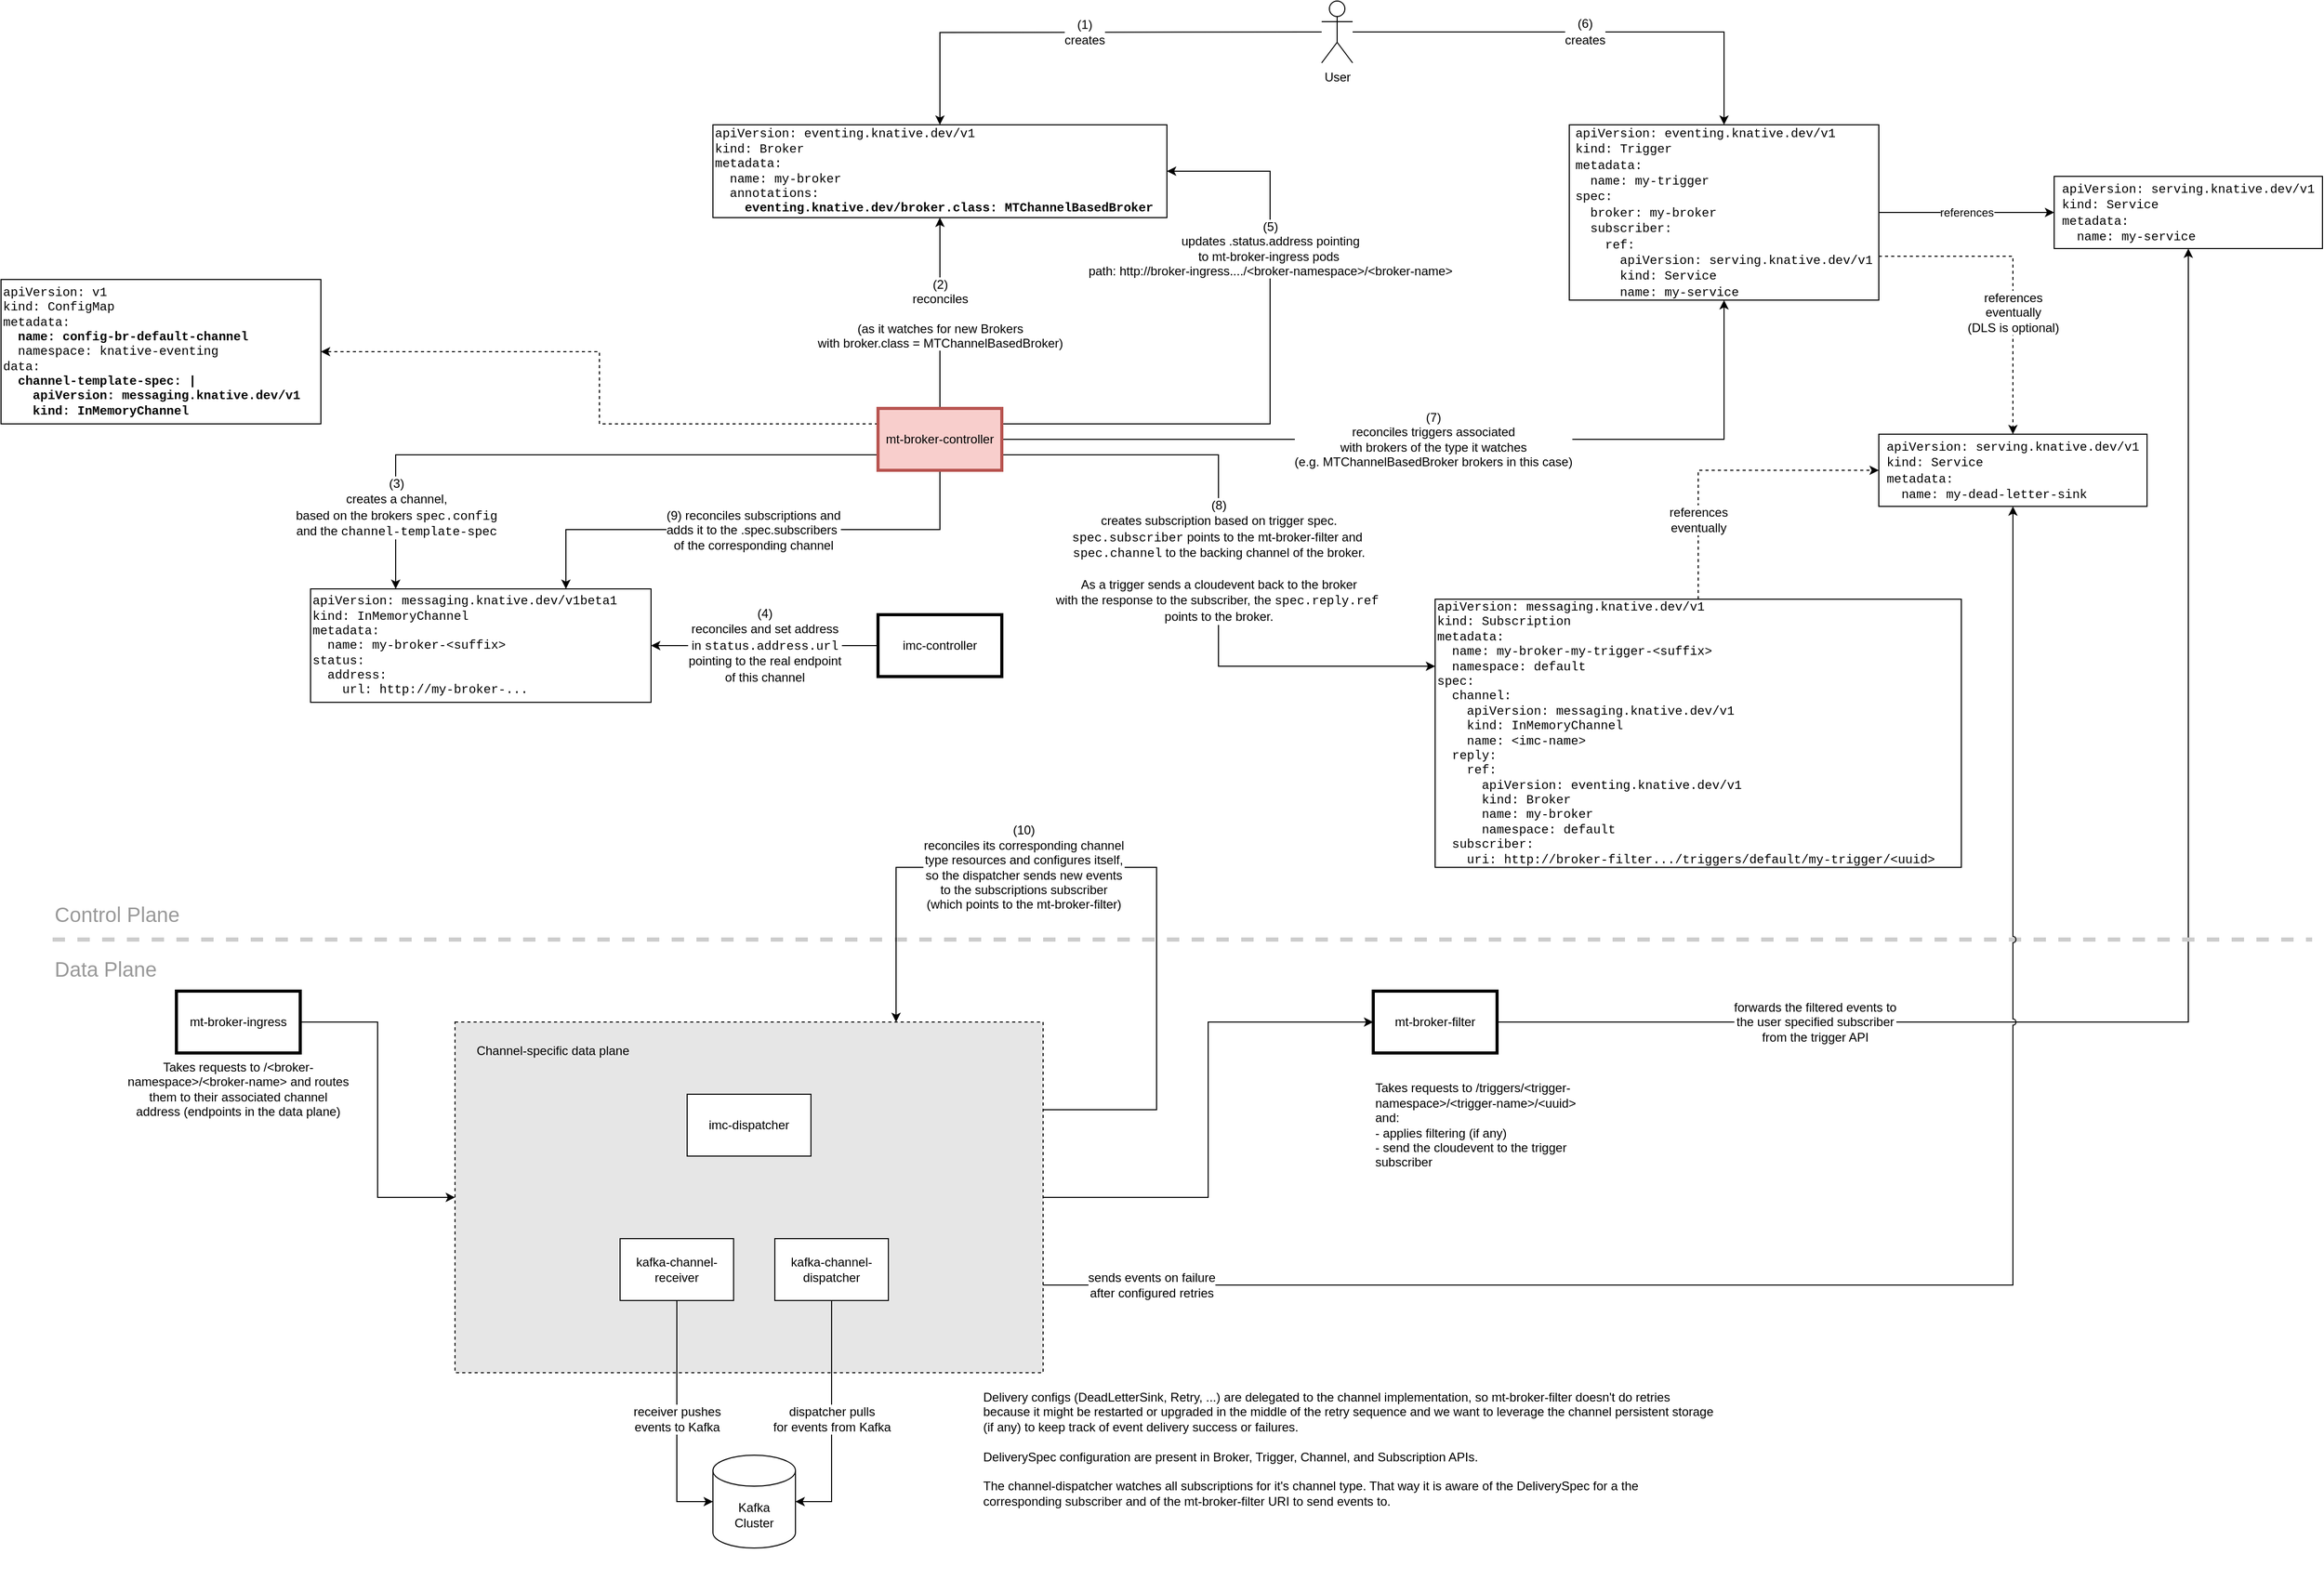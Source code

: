 <mxfile version="21.0.6" type="device"><diagram id="eFUAotSGtcAw-Fg0lcZh" name="Page-1"><mxGraphModel dx="1434" dy="736" grid="1" gridSize="10" guides="1" tooltips="1" connect="1" arrows="1" fold="1" page="1" pageScale="1" pageWidth="2339" pageHeight="3300" math="0" shadow="0"><root><mxCell id="0"/><mxCell id="1" parent="0"/><mxCell id="b9sZLI5FRDwqz89Z4i03-7" value="(2)&lt;br&gt;reconciles&lt;br&gt;&lt;br&gt;(as it watches for new Brokers &lt;br&gt;with broker.class = MTChannelBasedBroker)" style="edgeStyle=orthogonalEdgeStyle;rounded=0;orthogonalLoop=1;jettySize=auto;html=1;fontFamily=Helvetica;fontSize=12;" parent="1" source="b9sZLI5FRDwqz89Z4i03-1" target="b9sZLI5FRDwqz89Z4i03-5" edge="1"><mxGeometry relative="1" as="geometry"/></mxCell><mxCell id="b9sZLI5FRDwqz89Z4i03-10" value="&lt;font face=&quot;Helvetica&quot;&gt;(3)&lt;br&gt;creates a channel, &lt;br&gt;based on the brokers &lt;/font&gt;spec.config &lt;br&gt;&lt;font face=&quot;Helvetica&quot;&gt;and the &lt;/font&gt;channel-template-spec" style="edgeStyle=orthogonalEdgeStyle;rounded=0;orthogonalLoop=1;jettySize=auto;html=1;fontFamily=Courier New;fontSize=12;fontColor=#000000;exitX=0;exitY=0.75;exitDx=0;exitDy=0;entryX=0.25;entryY=0;entryDx=0;entryDy=0;" parent="1" source="b9sZLI5FRDwqz89Z4i03-1" target="b9sZLI5FRDwqz89Z4i03-9" edge="1"><mxGeometry x="0.732" relative="1" as="geometry"><mxPoint y="1" as="offset"/></mxGeometry></mxCell><mxCell id="b9sZLI5FRDwqz89Z4i03-14" style="edgeStyle=orthogonalEdgeStyle;rounded=0;orthogonalLoop=1;jettySize=auto;html=1;entryX=1;entryY=0.5;entryDx=0;entryDy=0;dashed=1;labelBackgroundColor=none;fontFamily=Courier New;fontSize=12;fontColor=#000000;exitX=0;exitY=0.25;exitDx=0;exitDy=0;sketch=0;" parent="1" source="b9sZLI5FRDwqz89Z4i03-1" target="b9sZLI5FRDwqz89Z4i03-8" edge="1"><mxGeometry relative="1" as="geometry"/></mxCell><mxCell id="b9sZLI5FRDwqz89Z4i03-18" value="(5)&lt;br&gt;updates .status.address pointing &lt;br&gt;to mt-broker-ingress pods&amp;nbsp;&lt;br&gt;path: http://broker-ingress..../&amp;lt;broker-namespace&amp;gt;/&amp;lt;broker-name&amp;gt;" style="edgeStyle=orthogonalEdgeStyle;rounded=0;jumpStyle=none;orthogonalLoop=1;jettySize=auto;html=1;entryX=1;entryY=0.5;entryDx=0;entryDy=0;labelBackgroundColor=default;fontFamily=Helvetica;fontSize=12;fontColor=#000000;exitX=1;exitY=0.25;exitDx=0;exitDy=0;sketch=0;" parent="1" source="b9sZLI5FRDwqz89Z4i03-1" target="b9sZLI5FRDwqz89Z4i03-5" edge="1"><mxGeometry x="0.421" relative="1" as="geometry"><Array as="points"><mxPoint x="1260" y="420"/><mxPoint x="1260" y="175"/></Array><mxPoint as="offset"/></mxGeometry></mxCell><mxCell id="b9sZLI5FRDwqz89Z4i03-26" value="(7)&lt;br&gt;reconciles triggers associated &lt;br&gt;with brokers of the type it watches &lt;br&gt;(e.g. MTChannelBasedBroker brokers in this case)" style="edgeStyle=orthogonalEdgeStyle;rounded=0;sketch=0;jumpStyle=none;orthogonalLoop=1;jettySize=auto;html=1;entryX=0.5;entryY=1;entryDx=0;entryDy=0;labelBackgroundColor=default;fontFamily=Helvetica;fontSize=12;fontColor=#000000;" parent="1" source="b9sZLI5FRDwqz89Z4i03-1" target="b9sZLI5FRDwqz89Z4i03-24" edge="1"><mxGeometry relative="1" as="geometry"/></mxCell><mxCell id="b9sZLI5FRDwqz89Z4i03-30" value="&lt;font face=&quot;Helvetica&quot;&gt;(8)&lt;br&gt;creates subscription based on trigger spec.&lt;/font&gt;&lt;br&gt;spec.subscriber&lt;font face=&quot;Helvetica&quot;&gt; points to the mt-broker-filter and&amp;nbsp;&lt;/font&gt;&lt;br&gt;spec.channel&lt;font face=&quot;Helvetica&quot;&gt; to the backing channel of the broker.&lt;br&gt;&lt;br&gt;As a trigger sends a cloudevent back to the broker&lt;br&gt;with the response to the subscriber, the &lt;/font&gt;spec.reply.ref&lt;font face=&quot;Helvetica&quot;&gt;&amp;nbsp;&lt;br&gt;points to the broker.&lt;br&gt;&lt;/font&gt;" style="edgeStyle=orthogonalEdgeStyle;rounded=0;sketch=0;jumpStyle=none;orthogonalLoop=1;jettySize=auto;html=1;labelBackgroundColor=default;fontFamily=Courier New;fontSize=12;fontColor=#000000;exitX=1;exitY=0.75;exitDx=0;exitDy=0;entryX=0;entryY=0.25;entryDx=0;entryDy=0;align=center;" parent="1" source="b9sZLI5FRDwqz89Z4i03-1" target="b9sZLI5FRDwqz89Z4i03-29" edge="1"><mxGeometry relative="1" as="geometry"/></mxCell><mxCell id="o2pOW_JsgobK0nPT2CfB-1" value="(9) reconciles subscriptions and&lt;br style=&quot;font-size: 12px;&quot;&gt;adds it to the .spec.subscribers&amp;nbsp;&lt;br style=&quot;font-size: 12px;&quot;&gt;of the corresponding channel" style="edgeStyle=orthogonalEdgeStyle;rounded=0;orthogonalLoop=1;jettySize=auto;html=1;entryX=0.75;entryY=0;entryDx=0;entryDy=0;exitX=0.5;exitY=1;exitDx=0;exitDy=0;fontSize=12;" edge="1" parent="1" source="b9sZLI5FRDwqz89Z4i03-1" target="b9sZLI5FRDwqz89Z4i03-9"><mxGeometry relative="1" as="geometry"/></mxCell><mxCell id="b9sZLI5FRDwqz89Z4i03-1" value="mt-broker-controller" style="rounded=0;whiteSpace=wrap;html=1;labelBorderColor=none;strokeWidth=3;fillColor=#f8cecc;strokeColor=#b85450;" parent="1" vertex="1"><mxGeometry x="880" y="405" width="120" height="60" as="geometry"/></mxCell><mxCell id="b9sZLI5FRDwqz89Z4i03-6" value="(1)&lt;br&gt;creates" style="edgeStyle=orthogonalEdgeStyle;rounded=0;orthogonalLoop=1;jettySize=auto;html=1;entryX=0.5;entryY=0;entryDx=0;entryDy=0;fontFamily=Helvetica;fontSize=12;" parent="1" target="b9sZLI5FRDwqz89Z4i03-5" edge="1"><mxGeometry relative="1" as="geometry"><mxPoint x="1310" y="40" as="sourcePoint"/></mxGeometry></mxCell><mxCell id="b9sZLI5FRDwqz89Z4i03-22" style="edgeStyle=orthogonalEdgeStyle;rounded=0;sketch=0;jumpStyle=none;orthogonalLoop=1;jettySize=auto;html=1;labelBackgroundColor=default;fontFamily=Helvetica;fontSize=12;fontColor=#000000;" parent="1" edge="1"><mxGeometry relative="1" as="geometry"><mxPoint x="1355" y="80" as="sourcePoint"/><mxPoint x="1355" y="80" as="targetPoint"/></mxGeometry></mxCell><mxCell id="b9sZLI5FRDwqz89Z4i03-25" value="&lt;font face=&quot;Helvetica&quot;&gt;(6)&lt;br&gt;creates&lt;/font&gt;" style="edgeStyle=orthogonalEdgeStyle;rounded=0;sketch=0;jumpStyle=none;orthogonalLoop=1;jettySize=auto;html=1;entryX=0.5;entryY=0;entryDx=0;entryDy=0;labelBackgroundColor=default;fontFamily=Courier New;fontSize=12;fontColor=#000000;" parent="1" source="b9sZLI5FRDwqz89Z4i03-4" target="b9sZLI5FRDwqz89Z4i03-24" edge="1"><mxGeometry relative="1" as="geometry"/></mxCell><mxCell id="b9sZLI5FRDwqz89Z4i03-4" value="User" style="shape=umlActor;verticalLabelPosition=bottom;verticalAlign=top;html=1;outlineConnect=0;" parent="1" vertex="1"><mxGeometry x="1310" y="10" width="30" height="60" as="geometry"/></mxCell><mxCell id="b9sZLI5FRDwqz89Z4i03-5" value="&lt;span style=&quot;box-sizing: inherit; font-size: 12px;&quot; class=&quot;nt&quot;&gt;apiVersion&lt;/span&gt;&lt;span style=&quot;box-sizing: inherit; font-size: 12px;&quot; class=&quot;p&quot;&gt;:&lt;/span&gt;&lt;span style=&quot;box-sizing: inherit; font-size: 12px;&quot; class=&quot;w&quot;&gt; &lt;/span&gt;&lt;span style=&quot;box-sizing: inherit; font-size: 12px;&quot; class=&quot;l l-Scalar l-Scalar-Plain&quot;&gt;eventing.knative.dev/v1&lt;/span&gt;&lt;span style=&quot;font-size: 12px;&quot;&gt;&lt;br style=&quot;font-size: 12px;&quot;&gt;&lt;/span&gt;&lt;span style=&quot;box-sizing: inherit; font-size: 12px;&quot; class=&quot;nt&quot;&gt;kind&lt;/span&gt;&lt;span style=&quot;box-sizing: inherit; font-size: 12px;&quot; class=&quot;p&quot;&gt;:&lt;/span&gt;&lt;span style=&quot;box-sizing: inherit; font-size: 12px;&quot; class=&quot;w&quot;&gt; &lt;/span&gt;&lt;span style=&quot;box-sizing: inherit; font-size: 12px;&quot; class=&quot;l l-Scalar l-Scalar-Plain&quot;&gt;Broker&lt;/span&gt;&lt;span style=&quot;font-size: 12px;&quot;&gt;&lt;br style=&quot;font-size: 12px;&quot;&gt;&lt;/span&gt;&lt;span style=&quot;box-sizing: inherit; font-size: 12px;&quot; class=&quot;nt&quot;&gt;metadata&lt;/span&gt;&lt;span style=&quot;box-sizing: inherit; font-size: 12px;&quot; class=&quot;p&quot;&gt;:&lt;br&gt;&lt;/span&gt;&lt;span style=&quot;font-size: 12px;&quot;&gt;&amp;nbsp; name: my-broker&lt;br style=&quot;font-size: 12px;&quot;&gt;&lt;/span&gt;&lt;span style=&quot;box-sizing: inherit; font-size: 12px;&quot; class=&quot;w&quot;&gt;&lt;/span&gt;&lt;span style=&quot;box-sizing: inherit; font-size: 12px;&quot; class=&quot;nt&quot;&gt;&amp;nbsp; annotations&lt;/span&gt;&lt;span style=&quot;box-sizing: inherit; font-size: 12px;&quot; class=&quot;p&quot;&gt;:&lt;/span&gt;&lt;span style=&quot;font-size: 12px;&quot;&gt;&lt;br style=&quot;font-size: 12px;&quot;&gt;&lt;/span&gt;&lt;span style=&quot;box-sizing: inherit; font-size: 12px;&quot; class=&quot;w&quot;&gt;&lt;/span&gt;&lt;span style=&quot;box-sizing: inherit; font-size: 12px;&quot; class=&quot;nt&quot;&gt;&amp;nbsp; &amp;nbsp; &lt;b&gt;eventing.knative.dev/broker.class&lt;/b&gt;&lt;/span&gt;&lt;b&gt;&lt;span style=&quot;box-sizing: inherit; font-size: 12px;&quot; class=&quot;p&quot;&gt;:&lt;/span&gt;&lt;span style=&quot;box-sizing: inherit; font-size: 12px;&quot; class=&quot;w&quot;&gt; &lt;/span&gt;&lt;span style=&quot;box-sizing: inherit; font-size: 12px;&quot; class=&quot;l l-Scalar l-Scalar-Plain&quot;&gt;MTChannelBasedBroker&lt;/span&gt;&lt;/b&gt;" style="text;html=1;strokeColor=default;fillColor=none;align=left;verticalAlign=middle;whiteSpace=wrap;rounded=0;fontFamily=Courier New;fontSize=12;labelBorderColor=none;" parent="1" vertex="1"><mxGeometry x="720" y="130" width="440" height="90" as="geometry"/></mxCell><mxCell id="b9sZLI5FRDwqz89Z4i03-8" value="&lt;div&gt;apiVersion: v1&lt;/div&gt;&lt;div&gt;kind: ConfigMap&lt;/div&gt;&lt;div&gt;metadata:&lt;/div&gt;&lt;div&gt;&amp;nbsp; &lt;b&gt;name: config-br-default-channel&lt;/b&gt;&lt;/div&gt;&lt;div&gt;&amp;nbsp; namespace: knative-eventing&lt;/div&gt;&lt;div&gt;data:&lt;/div&gt;&lt;div&gt;&lt;b&gt;&amp;nbsp; channel-template-spec: |&lt;/b&gt;&lt;/div&gt;&lt;div&gt;&lt;b&gt;&amp;nbsp; &amp;nbsp; apiVersion: messaging.knative.dev/v1&lt;/b&gt;&lt;/div&gt;&lt;div style=&quot;&quot;&gt;&lt;b&gt;&amp;nbsp; &amp;nbsp; kind: InMemoryChannel&lt;/b&gt;&lt;/div&gt;" style="text;html=1;strokeColor=default;fillColor=none;align=left;verticalAlign=middle;whiteSpace=wrap;rounded=0;labelBorderColor=none;strokeWidth=1;fontFamily=Courier New;fontSize=12;" parent="1" vertex="1"><mxGeometry x="30" y="280" width="310" height="140" as="geometry"/></mxCell><mxCell id="b9sZLI5FRDwqz89Z4i03-9" value="&lt;div&gt;apiVersion: messaging.knative.dev/v1beta1&lt;/div&gt;&lt;div&gt;kind: InMemoryChannel&lt;/div&gt;&lt;div&gt;metadata:&lt;/div&gt;&lt;div&gt;&amp;nbsp; name: my-broker-&amp;lt;suffix&amp;gt;&lt;/div&gt;&lt;div&gt;status:&lt;/div&gt;&lt;div&gt;&amp;nbsp; address:&lt;/div&gt;&lt;div&gt;&amp;nbsp; &amp;nbsp; url: http://my-broker-...&lt;/div&gt;" style="text;html=1;strokeColor=default;fillColor=none;align=left;verticalAlign=middle;whiteSpace=wrap;rounded=0;labelBackgroundColor=none;labelBorderColor=none;strokeWidth=1;fontFamily=Courier New;fontSize=12;fontColor=#000000;" parent="1" vertex="1"><mxGeometry x="330" y="580" width="330" height="110" as="geometry"/></mxCell><mxCell id="b9sZLI5FRDwqz89Z4i03-16" value="&lt;font face=&quot;Helvetica&quot;&gt;(4)&lt;br&gt;reconciles and set address &lt;br&gt;in &lt;/font&gt;status.address.url &lt;br&gt;&lt;font face=&quot;Helvetica&quot;&gt;pointing to the real endpoint&lt;br&gt;of this channel&lt;br&gt;&lt;/font&gt;" style="edgeStyle=orthogonalEdgeStyle;rounded=0;orthogonalLoop=1;jettySize=auto;html=1;entryX=1;entryY=0.5;entryDx=0;entryDy=0;labelBackgroundColor=default;fontFamily=Courier New;fontSize=12;fontColor=#000000;jumpStyle=none;" parent="1" source="b9sZLI5FRDwqz89Z4i03-15" target="b9sZLI5FRDwqz89Z4i03-9" edge="1"><mxGeometry relative="1" as="geometry"/></mxCell><mxCell id="b9sZLI5FRDwqz89Z4i03-15" value="imc-controller" style="rounded=0;whiteSpace=wrap;html=1;labelBorderColor=none;strokeWidth=3;" parent="1" vertex="1"><mxGeometry x="880" y="605" width="120" height="60" as="geometry"/></mxCell><mxCell id="xpxUNbFqAw5F-r9H1RpU-3" style="edgeStyle=orthogonalEdgeStyle;rounded=0;orthogonalLoop=1;jettySize=auto;html=1;" parent="1" source="b9sZLI5FRDwqz89Z4i03-19" target="xpxUNbFqAw5F-r9H1RpU-1" edge="1"><mxGeometry relative="1" as="geometry"/></mxCell><mxCell id="b9sZLI5FRDwqz89Z4i03-19" value="mt-broker-ingress" style="rounded=0;whiteSpace=wrap;html=1;labelBorderColor=none;strokeWidth=3;" parent="1" vertex="1"><mxGeometry x="200" y="970" width="120" height="60" as="geometry"/></mxCell><mxCell id="b9sZLI5FRDwqz89Z4i03-20" value="Takes requests to /&amp;lt;broker-namespace&amp;gt;/&amp;lt;broker-name&amp;gt; and routes them to their associated channel address (endpoints in the data plane)" style="text;html=1;strokeColor=none;fillColor=none;align=center;verticalAlign=middle;whiteSpace=wrap;rounded=0;labelBackgroundColor=none;labelBorderColor=none;strokeWidth=1;fontFamily=Helvetica;fontSize=12;fontColor=#000000;" parent="1" vertex="1"><mxGeometry x="150" y="1030" width="220" height="70" as="geometry"/></mxCell><mxCell id="aR5F3TT1fGMltQNal_LP-7" value="references" style="edgeStyle=orthogonalEdgeStyle;rounded=0;orthogonalLoop=1;jettySize=auto;html=1;entryX=0;entryY=0.5;entryDx=0;entryDy=0;exitX=1;exitY=0.5;exitDx=0;exitDy=0;" parent="1" source="b9sZLI5FRDwqz89Z4i03-24" target="aR5F3TT1fGMltQNal_LP-6" edge="1"><mxGeometry relative="1" as="geometry"/></mxCell><mxCell id="aR5F3TT1fGMltQNal_LP-9" value="references&lt;br style=&quot;font-size: 12px;&quot;&gt;eventually &lt;br style=&quot;font-size: 12px;&quot;&gt;(DLS is optional)" style="edgeStyle=orthogonalEdgeStyle;rounded=0;orthogonalLoop=1;jettySize=auto;html=1;entryX=0.5;entryY=0;entryDx=0;entryDy=0;exitX=1;exitY=0.75;exitDx=0;exitDy=0;startArrow=none;dashed=1;fontSize=12;" parent="1" source="b9sZLI5FRDwqz89Z4i03-24" target="aR5F3TT1fGMltQNal_LP-8" edge="1"><mxGeometry x="0.215" relative="1" as="geometry"><mxPoint as="offset"/></mxGeometry></mxCell><mxCell id="b9sZLI5FRDwqz89Z4i03-24" value="&lt;div style=&quot;text-align: left;&quot;&gt;&lt;font face=&quot;Courier New&quot;&gt;&lt;span style=&quot;background-color: initial; color: var(--md-code-hl-keyword-color); box-sizing: inherit;&quot; class=&quot;nt&quot;&gt;apiVersion&lt;/span&gt;&lt;span style=&quot;background-color: initial; color: var(--md-code-hl-punctuation-color); box-sizing: inherit;&quot; class=&quot;p&quot;&gt;:&lt;/span&gt;&lt;span style=&quot;background-color: initial; box-sizing: inherit; color: rgb(54, 70, 78);&quot; class=&quot;w&quot;&gt; &lt;/span&gt;&lt;span style=&quot;background-color: initial; color: var(--md-code-hl-string-color); box-sizing: inherit;&quot; class=&quot;l l-Scalar l-Scalar-Plain&quot;&gt;eventing.knative.dev/v1&lt;/span&gt;&lt;span style=&quot;color: rgb(54, 70, 78); background-color: rgb(245, 245, 245);&quot;&gt;&lt;br&gt;&lt;/span&gt;&lt;span style=&quot;background-color: initial; color: var(--md-code-hl-keyword-color); box-sizing: inherit;&quot; class=&quot;nt&quot;&gt;kind&lt;/span&gt;&lt;span style=&quot;background-color: initial; color: var(--md-code-hl-punctuation-color); box-sizing: inherit;&quot; class=&quot;p&quot;&gt;:&lt;/span&gt;&lt;span style=&quot;background-color: initial; box-sizing: inherit; color: rgb(54, 70, 78);&quot; class=&quot;w&quot;&gt; &lt;/span&gt;&lt;span style=&quot;background-color: initial; color: var(--md-code-hl-string-color); box-sizing: inherit;&quot; class=&quot;l l-Scalar l-Scalar-Plain&quot;&gt;Trigger&lt;/span&gt;&lt;span style=&quot;color: rgb(54, 70, 78); background-color: rgb(245, 245, 245);&quot;&gt;&lt;br&gt;&lt;/span&gt;&lt;span style=&quot;background-color: initial; color: var(--md-code-hl-keyword-color); box-sizing: inherit;&quot; class=&quot;nt&quot;&gt;metadata&lt;/span&gt;&lt;span style=&quot;background-color: initial; color: var(--md-code-hl-punctuation-color); box-sizing: inherit;&quot; class=&quot;p&quot;&gt;:&lt;/span&gt;&lt;span style=&quot;color: rgb(54, 70, 78); background-color: rgb(245, 245, 245);&quot;&gt;&lt;br&gt;&lt;/span&gt;&lt;span style=&quot;background-color: initial; box-sizing: inherit; color: rgb(54, 70, 78);&quot; class=&quot;w&quot;&gt;&lt;/span&gt;&lt;span style=&quot;background-color: initial; color: var(--md-code-hl-keyword-color); box-sizing: inherit;&quot; class=&quot;nt&quot;&gt;&amp;nbsp; name&lt;/span&gt;&lt;span style=&quot;background-color: initial; color: var(--md-code-hl-punctuation-color); box-sizing: inherit;&quot; class=&quot;p&quot;&gt;:&lt;/span&gt;&lt;span style=&quot;background-color: initial; box-sizing: inherit; color: rgb(54, 70, 78);&quot; class=&quot;w&quot;&gt; &lt;/span&gt;&lt;span style=&quot;background-color: initial; color: var(--md-code-hl-string-color); box-sizing: inherit;&quot; class=&quot;l l-Scalar l-Scalar-Plain&quot;&gt;my-trigger&lt;/span&gt;&lt;span style=&quot;color: rgb(54, 70, 78); background-color: rgb(245, 245, 245);&quot;&gt;&lt;br&gt;&lt;/span&gt;&lt;span style=&quot;background-color: initial; color: var(--md-code-hl-keyword-color); box-sizing: inherit;&quot; class=&quot;nt&quot;&gt;spec&lt;/span&gt;&lt;span style=&quot;background-color: initial; color: var(--md-code-hl-punctuation-color); box-sizing: inherit;&quot; class=&quot;p&quot;&gt;:&lt;/span&gt;&lt;span style=&quot;color: rgb(54, 70, 78); background-color: rgb(245, 245, 245);&quot;&gt;&lt;br&gt;&lt;/span&gt;&lt;span style=&quot;background-color: initial; box-sizing: inherit; color: rgb(54, 70, 78);&quot; class=&quot;w&quot;&gt;&lt;/span&gt;&lt;span style=&quot;background-color: initial; color: var(--md-code-hl-keyword-color); box-sizing: inherit;&quot; class=&quot;nt&quot;&gt;&amp;nbsp; broker&lt;/span&gt;&lt;span style=&quot;background-color: initial; color: var(--md-code-hl-punctuation-color); box-sizing: inherit;&quot; class=&quot;p&quot;&gt;:&lt;/span&gt;&lt;span style=&quot;background-color: initial; box-sizing: inherit; color: rgb(54, 70, 78);&quot; class=&quot;w&quot;&gt; &lt;/span&gt;&lt;span style=&quot;background-color: initial; color: var(--md-code-hl-string-color); box-sizing: inherit;&quot; class=&quot;l l-Scalar l-Scalar-Plain&quot;&gt;my-broker&lt;/span&gt;&lt;span style=&quot;color: rgb(54, 70, 78); background-color: rgb(245, 245, 245);&quot;&gt;&lt;br&gt;&lt;/span&gt;&lt;span style=&quot;background-color: initial; box-sizing: inherit; color: rgb(54, 70, 78);&quot; class=&quot;w&quot;&gt;&lt;/span&gt;&lt;span style=&quot;background-color: initial; color: var(--md-code-hl-keyword-color); box-sizing: inherit;&quot; class=&quot;nt&quot;&gt;&amp;nbsp; subscriber&lt;/span&gt;&lt;span style=&quot;background-color: initial; color: var(--md-code-hl-punctuation-color); box-sizing: inherit;&quot; class=&quot;p&quot;&gt;:&lt;/span&gt;&lt;span style=&quot;color: rgb(54, 70, 78); background-color: rgb(245, 245, 245);&quot;&gt;&lt;br&gt;&lt;/span&gt;&lt;span style=&quot;background-color: initial; box-sizing: inherit; color: rgb(54, 70, 78);&quot; class=&quot;w&quot;&gt;&lt;/span&gt;&lt;span style=&quot;background-color: initial; color: var(--md-code-hl-keyword-color); box-sizing: inherit;&quot; class=&quot;nt&quot;&gt;&amp;nbsp; &amp;nbsp; ref&lt;/span&gt;&lt;span style=&quot;background-color: initial; color: var(--md-code-hl-punctuation-color); box-sizing: inherit;&quot; class=&quot;p&quot;&gt;:&lt;/span&gt;&lt;span style=&quot;color: rgb(54, 70, 78); background-color: rgb(245, 245, 245);&quot;&gt;&lt;br&gt;&lt;/span&gt;&lt;span style=&quot;background-color: initial; box-sizing: inherit; color: rgb(54, 70, 78);&quot; class=&quot;w&quot;&gt;&lt;/span&gt;&lt;span style=&quot;background-color: initial; color: var(--md-code-hl-keyword-color); box-sizing: inherit;&quot; class=&quot;nt&quot;&gt;&amp;nbsp; &amp;nbsp; &amp;nbsp; apiVersion&lt;/span&gt;&lt;span style=&quot;background-color: initial; color: var(--md-code-hl-punctuation-color); box-sizing: inherit;&quot; class=&quot;p&quot;&gt;:&lt;/span&gt;&lt;span style=&quot;background-color: initial; box-sizing: inherit; color: rgb(54, 70, 78);&quot; class=&quot;w&quot;&gt; &lt;/span&gt;&lt;span style=&quot;background-color: initial; color: var(--md-code-hl-string-color); box-sizing: inherit;&quot; class=&quot;l l-Scalar l-Scalar-Plain&quot;&gt;serving.knative.dev/v1&lt;/span&gt;&lt;span style=&quot;color: rgb(54, 70, 78); background-color: rgb(245, 245, 245);&quot;&gt;&lt;br&gt;&lt;/span&gt;&lt;span style=&quot;background-color: initial; box-sizing: inherit; color: rgb(54, 70, 78);&quot; class=&quot;w&quot;&gt;&lt;/span&gt;&lt;span style=&quot;background-color: initial; color: var(--md-code-hl-keyword-color); box-sizing: inherit;&quot; class=&quot;nt&quot;&gt;&amp;nbsp; &amp;nbsp; &amp;nbsp; kind&lt;/span&gt;&lt;span style=&quot;background-color: initial; color: var(--md-code-hl-punctuation-color); box-sizing: inherit;&quot; class=&quot;p&quot;&gt;:&lt;/span&gt;&lt;span style=&quot;background-color: initial; box-sizing: inherit; color: rgb(54, 70, 78);&quot; class=&quot;w&quot;&gt; &lt;/span&gt;&lt;span style=&quot;background-color: initial; color: var(--md-code-hl-string-color); box-sizing: inherit;&quot; class=&quot;l l-Scalar l-Scalar-Plain&quot;&gt;Service&lt;/span&gt;&lt;span style=&quot;color: rgb(54, 70, 78); background-color: rgb(245, 245, 245);&quot;&gt;&lt;br&gt;&lt;/span&gt;&lt;span style=&quot;background-color: initial; box-sizing: inherit; color: rgb(54, 70, 78);&quot; class=&quot;w&quot;&gt;&lt;/span&gt;&lt;span style=&quot;background-color: initial; color: var(--md-code-hl-keyword-color); box-sizing: inherit;&quot; class=&quot;nt&quot;&gt;&amp;nbsp; &amp;nbsp; &amp;nbsp; name&lt;/span&gt;&lt;span style=&quot;background-color: initial; color: var(--md-code-hl-punctuation-color); box-sizing: inherit;&quot; class=&quot;p&quot;&gt;:&lt;/span&gt;&lt;span style=&quot;background-color: initial; box-sizing: inherit; color: rgb(54, 70, 78);&quot; class=&quot;w&quot;&gt; &lt;/span&gt;&lt;span style=&quot;background-color: initial; color: var(--md-code-hl-string-color); box-sizing: inherit;&quot; class=&quot;l l-Scalar l-Scalar-Plain&quot;&gt;my-service&lt;/span&gt;&lt;/font&gt;&lt;/div&gt;" style="text;html=1;strokeColor=default;fillColor=none;align=center;verticalAlign=middle;whiteSpace=wrap;rounded=0;labelBackgroundColor=none;labelBorderColor=none;strokeWidth=1;fontFamily=Helvetica;fontSize=12;fontColor=#000000;" parent="1" vertex="1"><mxGeometry x="1550" y="130" width="300" height="170" as="geometry"/></mxCell><mxCell id="xpxUNbFqAw5F-r9H1RpU-19" value="forwards the filtered events to &lt;br style=&quot;font-size: 12px;&quot;&gt;the user specified subscriber&lt;br style=&quot;font-size: 12px;&quot;&gt;from the trigger API" style="edgeStyle=orthogonalEdgeStyle;rounded=0;orthogonalLoop=1;jettySize=auto;html=1;fontSize=12;" parent="1" source="b9sZLI5FRDwqz89Z4i03-27" target="aR5F3TT1fGMltQNal_LP-6" edge="1"><mxGeometry x="-0.566" relative="1" as="geometry"><mxPoint x="1590" y="1013" as="targetPoint"/><mxPoint as="offset"/></mxGeometry></mxCell><mxCell id="b9sZLI5FRDwqz89Z4i03-27" value="mt-broker-filter" style="rounded=0;whiteSpace=wrap;html=1;labelBorderColor=none;strokeWidth=3;" parent="1" vertex="1"><mxGeometry x="1360" y="970" width="120" height="60" as="geometry"/></mxCell><mxCell id="b9sZLI5FRDwqz89Z4i03-28" value="Takes requests to /triggers/&amp;lt;trigger-namespace&amp;gt;/&amp;lt;trigger-name&amp;gt;/&amp;lt;uuid&amp;gt; and:&lt;br&gt;- applies filtering (if any)&lt;br&gt;- send the cloudevent to the trigger subscriber" style="text;html=1;strokeColor=none;fillColor=none;align=left;verticalAlign=middle;whiteSpace=wrap;rounded=0;labelBackgroundColor=none;labelBorderColor=none;strokeWidth=1;fontFamily=Helvetica;fontSize=12;fontColor=#000000;" parent="1" vertex="1"><mxGeometry x="1360" y="1050" width="220" height="100" as="geometry"/></mxCell><mxCell id="aR5F3TT1fGMltQNal_LP-13" value="references&lt;br style=&quot;font-size: 12px;&quot;&gt;eventually" style="edgeStyle=orthogonalEdgeStyle;rounded=0;jumpStyle=arc;orthogonalLoop=1;jettySize=auto;html=1;entryX=0;entryY=0.5;entryDx=0;entryDy=0;dashed=1;fontSize=12;" parent="1" source="b9sZLI5FRDwqz89Z4i03-29" target="aR5F3TT1fGMltQNal_LP-8" edge="1"><mxGeometry x="-0.484" relative="1" as="geometry"><mxPoint as="offset"/></mxGeometry></mxCell><mxCell id="b9sZLI5FRDwqz89Z4i03-29" value="&lt;div&gt;apiVersion: messaging.knative.dev/v1&lt;/div&gt;&lt;div&gt;kind: Subscription&lt;/div&gt;&lt;div&gt;metadata:&lt;/div&gt;&lt;div&gt;&amp;nbsp; name: my-broker-my-trigger-&amp;lt;suffix&amp;gt;&lt;/div&gt;&lt;div&gt;&amp;nbsp; namespace: default&lt;/div&gt;&lt;div&gt;spec:&lt;/div&gt;&lt;div&gt;&amp;nbsp; channel:&lt;/div&gt;&lt;div&gt;&amp;nbsp; &amp;nbsp; apiVersion: messaging.knative.dev/v1&lt;/div&gt;&lt;div&gt;&amp;nbsp; &amp;nbsp; kind: InMemoryChannel&lt;/div&gt;&lt;div&gt;&amp;nbsp; &amp;nbsp; name: &amp;lt;imc-name&amp;gt;&lt;/div&gt;&lt;div&gt;&amp;nbsp; reply:&lt;/div&gt;&lt;div&gt;&amp;nbsp; &amp;nbsp; ref:&lt;/div&gt;&lt;div&gt;&amp;nbsp; &amp;nbsp; &amp;nbsp; apiVersion: eventing.knative.dev/v1&lt;/div&gt;&lt;div&gt;&amp;nbsp; &amp;nbsp; &amp;nbsp; kind: Broker&lt;/div&gt;&lt;div&gt;&amp;nbsp; &amp;nbsp; &amp;nbsp; name: my-broker&lt;/div&gt;&lt;div&gt;&amp;nbsp; &amp;nbsp; &amp;nbsp; namespace: default&lt;/div&gt;&lt;div&gt;&amp;nbsp; subscriber:&lt;/div&gt;&lt;div&gt;&amp;nbsp; &amp;nbsp; uri: http://broker-filter.../triggers/default/my-trigger/&amp;lt;uuid&amp;gt;&lt;/div&gt;" style="text;html=1;strokeColor=default;fillColor=none;align=left;verticalAlign=middle;whiteSpace=wrap;rounded=0;labelBackgroundColor=none;labelBorderColor=none;strokeWidth=1;fontFamily=Courier New;fontSize=12;fontColor=#000000;" parent="1" vertex="1"><mxGeometry x="1420" y="590" width="510" height="260" as="geometry"/></mxCell><mxCell id="b9sZLI5FRDwqz89Z4i03-31" value="" style="endArrow=none;html=1;rounded=0;labelBackgroundColor=default;sketch=0;fontFamily=Courier New;fontSize=12;fontColor=#000000;jumpStyle=none;strokeWidth=4;dashed=1;strokeColor=#CCCCCC;" parent="1" edge="1"><mxGeometry width="50" height="50" relative="1" as="geometry"><mxPoint x="80" y="920" as="sourcePoint"/><mxPoint x="2270" y="920" as="targetPoint"/></mxGeometry></mxCell><mxCell id="b9sZLI5FRDwqz89Z4i03-33" value="Data Plane" style="text;html=1;strokeColor=none;fillColor=none;align=left;verticalAlign=middle;whiteSpace=wrap;rounded=0;labelBackgroundColor=none;labelBorderColor=none;strokeWidth=1;fontFamily=Helvetica;fontSize=20;fontColor=#999999;" parent="1" vertex="1"><mxGeometry x="80" y="933" width="110" height="30" as="geometry"/></mxCell><mxCell id="b9sZLI5FRDwqz89Z4i03-34" value="Control Plane" style="text;html=1;strokeColor=none;fillColor=none;align=left;verticalAlign=middle;whiteSpace=wrap;rounded=0;labelBackgroundColor=none;labelBorderColor=none;strokeWidth=1;fontFamily=Helvetica;fontSize=20;fontColor=#999999;" parent="1" vertex="1"><mxGeometry x="80" y="880" width="130" height="30" as="geometry"/></mxCell><mxCell id="xpxUNbFqAw5F-r9H1RpU-4" style="edgeStyle=orthogonalEdgeStyle;rounded=0;orthogonalLoop=1;jettySize=auto;html=1;entryX=0;entryY=0.5;entryDx=0;entryDy=0;exitX=1;exitY=0.5;exitDx=0;exitDy=0;" parent="1" source="xpxUNbFqAw5F-r9H1RpU-1" target="b9sZLI5FRDwqz89Z4i03-27" edge="1"><mxGeometry relative="1" as="geometry"/></mxCell><mxCell id="aR5F3TT1fGMltQNal_LP-11" value="sends events on failure &lt;br style=&quot;font-size: 12px;&quot;&gt;after configured retries" style="edgeStyle=orthogonalEdgeStyle;rounded=0;orthogonalLoop=1;jettySize=auto;html=1;jumpStyle=arc;exitX=1;exitY=0.75;exitDx=0;exitDy=0;fontSize=12;" parent="1" source="xpxUNbFqAw5F-r9H1RpU-1" target="aR5F3TT1fGMltQNal_LP-8" edge="1"><mxGeometry x="-0.876" relative="1" as="geometry"><mxPoint as="offset"/></mxGeometry></mxCell><mxCell id="xpxUNbFqAw5F-r9H1RpU-1" value="" style="rounded=0;whiteSpace=wrap;html=1;align=left;fillColor=#E6E6E6;dashed=1;" parent="1" vertex="1"><mxGeometry x="470" y="1000" width="570" height="340" as="geometry"/></mxCell><mxCell id="xpxUNbFqAw5F-r9H1RpU-2" value="Channel-specific data plane" style="text;html=1;strokeColor=none;fillColor=none;align=center;verticalAlign=middle;whiteSpace=wrap;rounded=0;" parent="1" vertex="1"><mxGeometry x="480" y="1013" width="170" height="30" as="geometry"/></mxCell><mxCell id="xpxUNbFqAw5F-r9H1RpU-23" value="&lt;div style=&quot;overflow-wrap: break-word;&quot;&gt;Delivery configs (DeadLetterSink, Retry, ...) are delegated to the channel implementation, so mt-broker-filter&amp;nbsp;doesn't do retries because it might be restarted or upgraded in the middle of the retry sequence&amp;nbsp;&lt;span style=&quot;border-color: var(--border-color); background-color: initial;&quot;&gt;and we want to leverage the channel persistent storage (if any) to keep track of event delivery&amp;nbsp;&lt;/span&gt;&lt;span style=&quot;border-color: var(--border-color); background-color: initial;&quot;&gt;success or failures.&lt;/span&gt;&lt;span style=&quot;background-color: initial;&quot;&gt;&lt;br&gt;&lt;/span&gt;&lt;/div&gt;&lt;div style=&quot;overflow-wrap: break-word;&quot;&gt;&lt;span style=&quot;border-color: var(--border-color); background-color: initial;&quot;&gt;&lt;br&gt;&lt;/span&gt;&lt;/div&gt;&lt;div style=&quot;overflow-wrap: break-word;&quot;&gt;&lt;span style=&quot;background-color: initial;&quot;&gt;DeliverySpec configuration are present in Broker, Trigger, Channel, and Subscription APIs.&lt;/span&gt;&lt;/div&gt;&lt;div style=&quot;overflow-wrap: break-word;&quot;&gt;&lt;span style=&quot;background-color: initial;&quot;&gt;&lt;br&gt;&lt;/span&gt;&lt;/div&gt;&lt;div style=&quot;overflow-wrap: break-word;&quot;&gt;&lt;span style=&quot;background-color: initial;&quot;&gt;The channel-dispatcher watches all subscriptions for it's channel type. That way it is aware of the DeliverySpec for a the corresponding subscriber and of the mt-broker-filter URI to send events to.&lt;/span&gt;&lt;/div&gt;" style="text;html=1;strokeColor=none;fillColor=none;align=left;verticalAlign=top;whiteSpace=wrap;rounded=0;fontFamily=Helvetica;labelPosition=center;verticalLabelPosition=middle;" parent="1" vertex="1"><mxGeometry x="980" y="1350" width="710" height="190" as="geometry"/></mxCell><mxCell id="aR5F3TT1fGMltQNal_LP-1" value="Kafka&lt;br&gt;Cluster" style="shape=cylinder3;whiteSpace=wrap;html=1;boundedLbl=1;backgroundOutline=1;size=15;fillColor=default;" parent="1" vertex="1"><mxGeometry x="720" y="1420" width="80" height="90" as="geometry"/></mxCell><mxCell id="aR5F3TT1fGMltQNal_LP-2" value="receiver pushes &lt;br style=&quot;font-size: 12px;&quot;&gt;events to Kafka" style="edgeStyle=orthogonalEdgeStyle;rounded=0;orthogonalLoop=1;jettySize=auto;html=1;entryX=0;entryY=0.5;entryDx=0;entryDy=0;entryPerimeter=0;exitX=0.5;exitY=1;exitDx=0;exitDy=0;fontSize=12;" parent="1" source="aR5F3TT1fGMltQNal_LP-4" target="aR5F3TT1fGMltQNal_LP-1" edge="1"><mxGeometry relative="1" as="geometry"><mxPoint x="557.938" y="1270" as="sourcePoint"/></mxGeometry></mxCell><mxCell id="aR5F3TT1fGMltQNal_LP-3" value="dispatcher pulls&lt;br style=&quot;font-size: 12px;&quot;&gt;for events from Kafka" style="edgeStyle=orthogonalEdgeStyle;rounded=0;orthogonalLoop=1;jettySize=auto;html=1;entryX=1;entryY=0.5;entryDx=0;entryDy=0;entryPerimeter=0;exitX=0.5;exitY=1;exitDx=0;exitDy=0;fontSize=12;" parent="1" source="xpxUNbFqAw5F-r9H1RpU-14" target="aR5F3TT1fGMltQNal_LP-1" edge="1"><mxGeometry relative="1" as="geometry"/></mxCell><mxCell id="xpxUNbFqAw5F-r9H1RpU-5" value="imc-dispatcher" style="rounded=0;whiteSpace=wrap;html=1;" parent="1" vertex="1"><mxGeometry x="695" y="1070" width="120" height="60" as="geometry"/></mxCell><mxCell id="xpxUNbFqAw5F-r9H1RpU-14" value="kafka-channel-dispatcher" style="rounded=0;whiteSpace=wrap;html=1;" parent="1" vertex="1"><mxGeometry x="780" y="1210" width="110.05" height="60" as="geometry"/></mxCell><mxCell id="aR5F3TT1fGMltQNal_LP-4" value="kafka-channel-receiver" style="rounded=0;whiteSpace=wrap;html=1;" parent="1" vertex="1"><mxGeometry x="630" y="1210" width="110.05" height="60" as="geometry"/></mxCell><mxCell id="aR5F3TT1fGMltQNal_LP-8" value="&lt;div style=&quot;text-align: left;&quot;&gt;&lt;font face=&quot;Courier New&quot;&gt;&lt;span style=&quot;background-color: initial; color: var(--md-code-hl-keyword-color); box-sizing: inherit;&quot; class=&quot;nt&quot;&gt;apiVersion&lt;/span&gt;&lt;span style=&quot;background-color: initial; color: var(--md-code-hl-punctuation-color); box-sizing: inherit;&quot; class=&quot;p&quot;&gt;:&lt;/span&gt;&lt;span style=&quot;background-color: initial; box-sizing: inherit; color: rgb(54, 70, 78);&quot; class=&quot;w&quot;&gt; &lt;/span&gt;&lt;span style=&quot;background-color: initial; color: var(--md-code-hl-string-color); box-sizing: inherit;&quot; class=&quot;l l-Scalar l-Scalar-Plain&quot;&gt;serving.knative.dev/v1&lt;/span&gt;&lt;span style=&quot;color: rgb(54, 70, 78); background-color: rgb(245, 245, 245);&quot;&gt;&lt;br&gt;&lt;/span&gt;&lt;span style=&quot;background-color: initial; color: var(--md-code-hl-keyword-color); box-sizing: inherit;&quot; class=&quot;nt&quot;&gt;kind&lt;/span&gt;&lt;span style=&quot;background-color: initial; color: var(--md-code-hl-punctuation-color); box-sizing: inherit;&quot; class=&quot;p&quot;&gt;:&lt;/span&gt;&lt;span style=&quot;background-color: initial; box-sizing: inherit; color: rgb(54, 70, 78);&quot; class=&quot;w&quot;&gt; &lt;/span&gt;&lt;span style=&quot;background-color: initial; color: var(--md-code-hl-string-color); box-sizing: inherit;&quot; class=&quot;l l-Scalar l-Scalar-Plain&quot;&gt;Service&lt;/span&gt;&lt;/font&gt;&lt;br style=&quot;border-color: var(--border-color);&quot;&gt;&lt;span style=&quot;border-color: var(--border-color); color: var(--md-code-hl-keyword-color); font-family: &amp;quot;Courier New&amp;quot;; background-color: initial; box-sizing: inherit;&quot; class=&quot;nt&quot;&gt;metadata&lt;/span&gt;&lt;span style=&quot;border-color: var(--border-color); color: var(--md-code-hl-punctuation-color); font-family: &amp;quot;Courier New&amp;quot;; background-color: initial; box-sizing: inherit;&quot; class=&quot;p&quot;&gt;:&lt;/span&gt;&lt;span style=&quot;border-color: var(--border-color); font-family: &amp;quot;Courier New&amp;quot;; color: rgb(54, 70, 78); background-color: rgb(245, 245, 245);&quot;&gt;&lt;br style=&quot;border-color: var(--border-color);&quot;&gt;&lt;/span&gt;&lt;span style=&quot;border-color: var(--border-color); font-family: &amp;quot;Courier New&amp;quot;; background-color: initial; box-sizing: inherit; color: rgb(54, 70, 78);&quot; class=&quot;w&quot;&gt;&lt;/span&gt;&lt;span style=&quot;border-color: var(--border-color); color: var(--md-code-hl-keyword-color); font-family: &amp;quot;Courier New&amp;quot;; background-color: initial; box-sizing: inherit;&quot; class=&quot;nt&quot;&gt;&amp;nbsp; name&lt;/span&gt;&lt;span style=&quot;border-color: var(--border-color); color: var(--md-code-hl-punctuation-color); font-family: &amp;quot;Courier New&amp;quot;; background-color: initial; box-sizing: inherit;&quot; class=&quot;p&quot;&gt;:&lt;/span&gt;&lt;span style=&quot;border-color: var(--border-color); font-family: &amp;quot;Courier New&amp;quot;; background-color: initial; box-sizing: inherit; color: rgb(54, 70, 78);&quot; class=&quot;w&quot;&gt;&amp;nbsp;&lt;/span&gt;&lt;font face=&quot;Courier New&quot;&gt;&lt;span style=&quot;background-color: initial; color: var(--md-code-hl-string-color); box-sizing: inherit;&quot; class=&quot;l l-Scalar l-Scalar-Plain&quot;&gt;my-dead-letter-sink&lt;/span&gt;&lt;/font&gt;&lt;/div&gt;" style="text;html=1;strokeColor=default;fillColor=none;align=center;verticalAlign=middle;whiteSpace=wrap;rounded=0;labelBackgroundColor=none;labelBorderColor=none;strokeWidth=1;fontFamily=Helvetica;fontSize=12;fontColor=#000000;" parent="1" vertex="1"><mxGeometry x="1850" y="430" width="260" height="70" as="geometry"/></mxCell><mxCell id="aR5F3TT1fGMltQNal_LP-6" value="&lt;div style=&quot;text-align: left;&quot;&gt;&lt;font face=&quot;Courier New&quot;&gt;&lt;span style=&quot;background-color: initial; color: var(--md-code-hl-keyword-color); box-sizing: inherit;&quot; class=&quot;nt&quot;&gt;apiVersion&lt;/span&gt;&lt;span style=&quot;background-color: initial; color: var(--md-code-hl-punctuation-color); box-sizing: inherit;&quot; class=&quot;p&quot;&gt;:&lt;/span&gt;&lt;span style=&quot;background-color: initial; box-sizing: inherit; color: rgb(54, 70, 78);&quot; class=&quot;w&quot;&gt; &lt;/span&gt;&lt;span style=&quot;background-color: initial; color: var(--md-code-hl-string-color); box-sizing: inherit;&quot; class=&quot;l l-Scalar l-Scalar-Plain&quot;&gt;serving.knative.dev/v1&lt;/span&gt;&lt;span style=&quot;color: rgb(54, 70, 78); background-color: rgb(245, 245, 245);&quot;&gt;&lt;br&gt;&lt;/span&gt;&lt;span style=&quot;background-color: initial; color: var(--md-code-hl-keyword-color); box-sizing: inherit;&quot; class=&quot;nt&quot;&gt;kind&lt;/span&gt;&lt;span style=&quot;background-color: initial; color: var(--md-code-hl-punctuation-color); box-sizing: inherit;&quot; class=&quot;p&quot;&gt;:&lt;/span&gt;&lt;span style=&quot;background-color: initial; box-sizing: inherit; color: rgb(54, 70, 78);&quot; class=&quot;w&quot;&gt; &lt;/span&gt;&lt;span style=&quot;background-color: initial; color: var(--md-code-hl-string-color); box-sizing: inherit;&quot; class=&quot;l l-Scalar l-Scalar-Plain&quot;&gt;Service&lt;/span&gt;&lt;/font&gt;&lt;br style=&quot;border-color: var(--border-color);&quot;&gt;&lt;span style=&quot;border-color: var(--border-color); color: var(--md-code-hl-keyword-color); font-family: &amp;quot;Courier New&amp;quot;; background-color: initial; box-sizing: inherit;&quot; class=&quot;nt&quot;&gt;metadata&lt;/span&gt;&lt;span style=&quot;border-color: var(--border-color); color: var(--md-code-hl-punctuation-color); font-family: &amp;quot;Courier New&amp;quot;; background-color: initial; box-sizing: inherit;&quot; class=&quot;p&quot;&gt;:&lt;/span&gt;&lt;span style=&quot;border-color: var(--border-color); font-family: &amp;quot;Courier New&amp;quot;; color: rgb(54, 70, 78); background-color: rgb(245, 245, 245);&quot;&gt;&lt;br style=&quot;border-color: var(--border-color);&quot;&gt;&lt;/span&gt;&lt;span style=&quot;border-color: var(--border-color); font-family: &amp;quot;Courier New&amp;quot;; background-color: initial; box-sizing: inherit; color: rgb(54, 70, 78);&quot; class=&quot;w&quot;&gt;&lt;/span&gt;&lt;span style=&quot;border-color: var(--border-color); color: var(--md-code-hl-keyword-color); font-family: &amp;quot;Courier New&amp;quot;; background-color: initial; box-sizing: inherit;&quot; class=&quot;nt&quot;&gt;&amp;nbsp; name&lt;/span&gt;&lt;span style=&quot;border-color: var(--border-color); color: var(--md-code-hl-punctuation-color); font-family: &amp;quot;Courier New&amp;quot;; background-color: initial; box-sizing: inherit;&quot; class=&quot;p&quot;&gt;:&lt;/span&gt;&lt;span style=&quot;border-color: var(--border-color); font-family: &amp;quot;Courier New&amp;quot;; background-color: initial; box-sizing: inherit; color: rgb(54, 70, 78);&quot; class=&quot;w&quot;&gt;&amp;nbsp;&lt;/span&gt;&lt;font face=&quot;Courier New&quot;&gt;&lt;span style=&quot;background-color: initial; color: var(--md-code-hl-string-color); box-sizing: inherit;&quot; class=&quot;l l-Scalar l-Scalar-Plain&quot;&gt;my-service&lt;/span&gt;&lt;/font&gt;&lt;/div&gt;" style="text;html=1;strokeColor=default;fillColor=none;align=center;verticalAlign=middle;whiteSpace=wrap;rounded=0;labelBackgroundColor=none;labelBorderColor=none;strokeWidth=1;fontFamily=Helvetica;fontSize=12;fontColor=#000000;" parent="1" vertex="1"><mxGeometry x="2020" y="180" width="260" height="70" as="geometry"/></mxCell><mxCell id="aR5F3TT1fGMltQNal_LP-16" value="(10)&lt;br style=&quot;font-size: 12px;&quot;&gt;reconciles its corresponding&amp;nbsp;channel &lt;br style=&quot;font-size: 12px;&quot;&gt;type resources and configures itself, &lt;br style=&quot;font-size: 12px;&quot;&gt;so the dispatcher sends new events &lt;br style=&quot;font-size: 12px;&quot;&gt;to the subscriptions subscriber&lt;br style=&quot;font-size: 12px;&quot;&gt;(which points to the mt-broker-filter)" style="edgeStyle=orthogonalEdgeStyle;rounded=0;jumpStyle=none;orthogonalLoop=1;jettySize=auto;html=1;exitX=1;exitY=0.25;exitDx=0;exitDy=0;entryX=0.75;entryY=0;entryDx=0;entryDy=0;fontFamily=Helvetica;fontSize=12;" parent="1" source="xpxUNbFqAw5F-r9H1RpU-1" target="xpxUNbFqAw5F-r9H1RpU-1" edge="1"><mxGeometry x="0.265" relative="1" as="geometry"><Array as="points"><mxPoint x="1150" y="1085"/><mxPoint x="1150" y="850"/><mxPoint x="898" y="850"/></Array><mxPoint x="-1" as="offset"/></mxGeometry></mxCell></root></mxGraphModel></diagram></mxfile>
